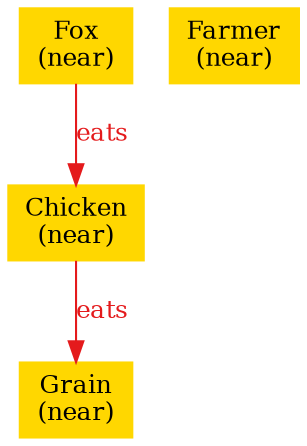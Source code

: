 digraph "graph" {
graph [fontsize=12]
node [fontsize=12]
edge [fontsize=12]
rankdir=TB;
"N2" -> "N1" [uuid = "<Chicken, Grain>", color = "#e41a1c", fontcolor = "#e41a1c", style = "solid", label = "eats", dir = "forward", weight = "1"]
"N3" -> "N2" [uuid = "<Fox, Chicken>", color = "#e41a1c", fontcolor = "#e41a1c", style = "solid", label = "eats", dir = "forward", weight = "1"]
"N0" [uuid="Farmer", label="Farmer\n(near)", color="#ffd700", fontcolor = "#000000", shape = "box", style = "filled, solid"]
"N1" [uuid="Grain", label="Grain\n(near)", color="#ffd700", fontcolor = "#000000", shape = "box", style = "filled, solid"]
"N2" [uuid="Chicken", label="Chicken\n(near)", color="#ffd700", fontcolor = "#000000", shape = "box", style = "filled, solid"]
"N3" [uuid="Fox", label="Fox\n(near)", color="#ffd700", fontcolor = "#000000", shape = "box", style = "filled, solid"]
}
